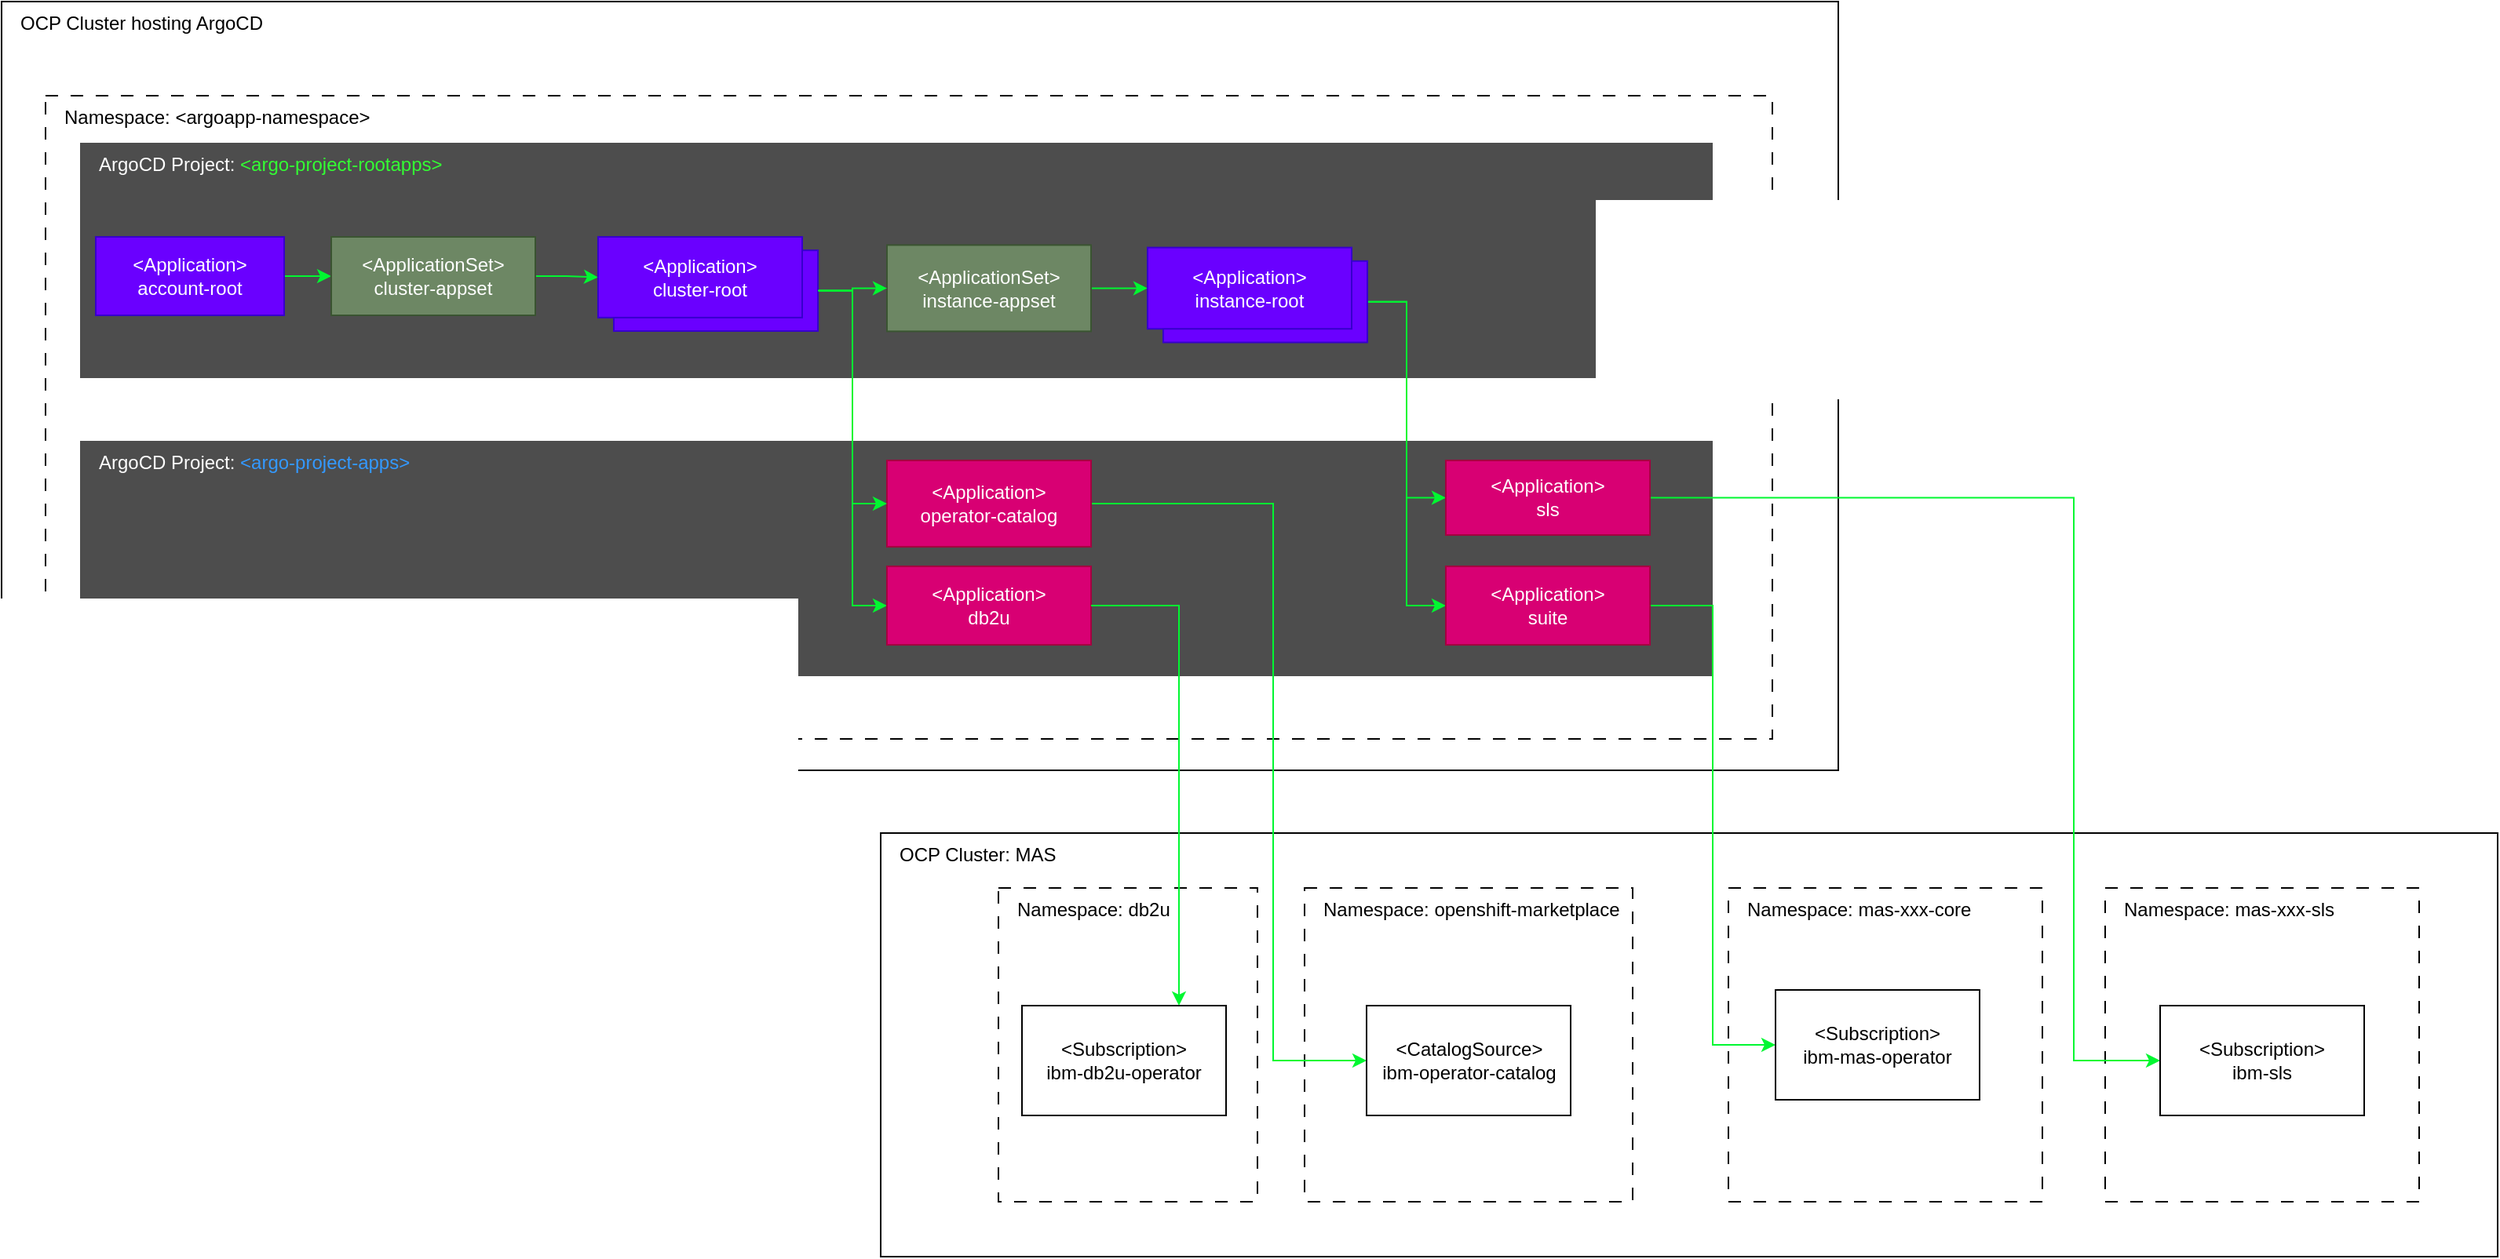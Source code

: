 <mxfile>
    <diagram id="FPNUS5MQhK2XkHr9uts5" name="Page-1">
        <mxGraphModel dx="1762" dy="1378" grid="0" gridSize="10" guides="0" tooltips="1" connect="1" arrows="1" fold="1" page="0" pageScale="1" pageWidth="827" pageHeight="1169" math="0" shadow="0">
            <root>
                <mxCell id="0"/>
                <mxCell id="1" parent="0"/>
                <mxCell id="36" value="&amp;nbsp; &amp;nbsp;OCP Cluster hosting ArgoCD" style="rounded=0;whiteSpace=wrap;html=1;verticalAlign=top;align=left;fillColor=default;" parent="1" vertex="1">
                    <mxGeometry x="120" y="-40" width="1170" height="490" as="geometry"/>
                </mxCell>
                <mxCell id="37" value="&amp;nbsp; &amp;nbsp;Namespace: &amp;lt;argoapp-namespace&amp;gt;" style="rounded=0;whiteSpace=wrap;html=1;dashed=1;dashPattern=8 8;verticalAlign=top;align=left;fillColor=none;" parent="1" vertex="1">
                    <mxGeometry x="148" y="20" width="1100" height="410" as="geometry"/>
                </mxCell>
                <mxCell id="33" value="&amp;nbsp; &amp;nbsp;OCP Cluster: MAS" style="rounded=0;whiteSpace=wrap;html=1;align=left;verticalAlign=top;fillColor=default;" parent="1" vertex="1">
                    <mxGeometry x="680" y="490" width="1030" height="270" as="geometry"/>
                </mxCell>
                <mxCell id="34" value="&amp;nbsp; &amp;nbsp;Namespace: openshift-marketplace" style="rounded=0;whiteSpace=wrap;html=1;dashed=1;dashPattern=8 8;verticalAlign=top;align=left;fillColor=none;" parent="1" vertex="1">
                    <mxGeometry x="950" y="525" width="209" height="200" as="geometry"/>
                </mxCell>
                <mxCell id="35" value="&amp;nbsp; &amp;nbsp;Namespace: mas-xxx-sls" style="rounded=0;whiteSpace=wrap;html=1;dashed=1;dashPattern=8 8;verticalAlign=top;align=left;fillColor=none;" parent="1" vertex="1">
                    <mxGeometry x="1460" y="525" width="200" height="200" as="geometry"/>
                </mxCell>
                <mxCell id="56" value="&amp;nbsp; &amp;nbsp;ArgoCD Project: &lt;font color=&quot;#33ff33&quot;&gt;&amp;lt;argo-project-rootapps&amp;gt;&lt;/font&gt;" style="rounded=0;whiteSpace=wrap;html=1;fillColor=#4D4D4D;strokeColor=none;fontColor=#ffffff;align=left;verticalAlign=top;dashed=1;dashPattern=8 8;" parent="1" vertex="1">
                    <mxGeometry x="170" y="50" width="1040" height="150" as="geometry"/>
                </mxCell>
                <mxCell id="38" value="&amp;nbsp; &amp;nbsp;Namespace: mas-xxx-core" style="rounded=0;whiteSpace=wrap;html=1;dashed=1;dashPattern=8 8;verticalAlign=top;align=left;fillColor=none;" parent="1" vertex="1">
                    <mxGeometry x="1220" y="525" width="200" height="200" as="geometry"/>
                </mxCell>
                <mxCell id="57" value="&amp;nbsp; &amp;nbsp;ArgoCD Project: &lt;font color=&quot;#3399ff&quot;&gt;&amp;lt;argo-project-apps&amp;gt;&lt;/font&gt;" style="rounded=0;whiteSpace=wrap;html=1;dashed=1;dashPattern=8 8;fillColor=#4D4D4D;strokeColor=none;fontColor=#ffffff;align=left;verticalAlign=top;" parent="1" vertex="1">
                    <mxGeometry x="170" y="240" width="1040" height="150" as="geometry"/>
                </mxCell>
                <mxCell id="50" style="edgeStyle=elbowEdgeStyle;rounded=0;html=1;exitX=1;exitY=0.5;exitDx=0;exitDy=0;strokeColor=#00F731;" parent="1" source="23" target="28" edge="1">
                    <mxGeometry relative="1" as="geometry"/>
                </mxCell>
                <mxCell id="59" style="edgeStyle=elbowEdgeStyle;rounded=0;html=1;exitX=1;exitY=0.5;exitDx=0;exitDy=0;strokeColor=#00F731;" parent="1" source="6" target="65" edge="1">
                    <mxGeometry relative="1" as="geometry">
                        <Array as="points">
                            <mxPoint x="930" y="490"/>
                            <mxPoint x="940" y="470"/>
                            <mxPoint x="950" y="470"/>
                        </Array>
                    </mxGeometry>
                </mxCell>
                <mxCell id="6" value="&amp;lt;Application&amp;gt;&lt;br&gt;operator-catalog" style="rounded=0;whiteSpace=wrap;html=1;fillColor=#d80073;strokeColor=#A50040;fontColor=#ffffff;" parent="1" vertex="1">
                    <mxGeometry x="684" y="252.5" width="130" height="55" as="geometry"/>
                </mxCell>
                <mxCell id="55" style="edgeStyle=elbowEdgeStyle;rounded=0;html=1;exitX=1;exitY=0.5;exitDx=0;exitDy=0;strokeColor=#00F731;" parent="1" source="9" target="12" edge="1">
                    <mxGeometry relative="1" as="geometry"/>
                </mxCell>
                <mxCell id="28" value="&amp;lt;Application&amp;gt;&lt;br&gt;db2u" style="rounded=0;whiteSpace=wrap;html=1;fillColor=#d80073;strokeColor=#A50040;fontColor=#ffffff;" parent="1" vertex="1">
                    <mxGeometry x="684" y="320" width="130" height="50" as="geometry"/>
                </mxCell>
                <mxCell id="69" style="edgeStyle=elbowEdgeStyle;shape=connector;rounded=0;html=1;labelBackgroundColor=default;strokeColor=#00F731;fontFamily=Helvetica;fontSize=11;fontColor=#3399FF;endArrow=classic;" parent="1" source="12" target="66" edge="1">
                    <mxGeometry relative="1" as="geometry"/>
                </mxCell>
                <mxCell id="12" value="&amp;lt;Application&amp;gt;&lt;br&gt;suite" style="rounded=0;whiteSpace=wrap;html=1;fillColor=#d80073;strokeColor=#A50040;fontColor=#ffffff;" parent="1" vertex="1">
                    <mxGeometry x="1040" y="320" width="130" height="50" as="geometry"/>
                </mxCell>
                <mxCell id="47" style="edgeStyle=none;html=1;fillColor=#e3c800;strokeColor=#00F731;" parent="1" source="2" target="3" edge="1">
                    <mxGeometry relative="1" as="geometry"/>
                </mxCell>
                <mxCell id="2" value="&amp;lt;Application&amp;gt;&lt;br&gt;account-root" style="rounded=0;whiteSpace=wrap;html=1;fillColor=#6a00ff;strokeColor=#3700CC;fontColor=#ffffff;align=center;" parent="1" vertex="1">
                    <mxGeometry x="180" y="110" width="120" height="50" as="geometry"/>
                </mxCell>
                <mxCell id="49" style="edgeStyle=elbowEdgeStyle;html=1;rounded=0;exitX=1;exitY=0.5;exitDx=0;exitDy=0;strokeColor=#00F731;" parent="1" source="23" target="6" edge="1">
                    <mxGeometry relative="1" as="geometry"/>
                </mxCell>
                <mxCell id="51" style="edgeStyle=elbowEdgeStyle;rounded=0;html=1;strokeColor=#00F731;" parent="1" source="3" target="24" edge="1">
                    <mxGeometry relative="1" as="geometry"/>
                </mxCell>
                <mxCell id="3" value="&amp;lt;ApplicationSet&amp;gt;&lt;br&gt;cluster-appset" style="rounded=0;whiteSpace=wrap;html=1;fillColor=#6d8764;strokeColor=#3A5431;fontColor=#ffffff;" parent="1" vertex="1">
                    <mxGeometry x="330" y="110" width="130" height="50" as="geometry"/>
                </mxCell>
                <mxCell id="53" style="edgeStyle=elbowEdgeStyle;rounded=0;html=1;strokeColor=#00F731;" parent="1" source="8" target="10" edge="1">
                    <mxGeometry relative="1" as="geometry"/>
                </mxCell>
                <mxCell id="54" style="edgeStyle=elbowEdgeStyle;rounded=0;html=1;exitX=1;exitY=0.5;exitDx=0;exitDy=0;strokeColor=#00F731;" parent="1" source="9" target="11" edge="1">
                    <mxGeometry relative="1" as="geometry"/>
                </mxCell>
                <mxCell id="8" value="&amp;lt;ApplicationSet&amp;gt;&lt;br&gt;instance-appset" style="rounded=0;whiteSpace=wrap;html=1;fillColor=#6d8764;strokeColor=#3A5431;fontColor=#ffffff;" parent="1" vertex="1">
                    <mxGeometry x="684" y="115.2" width="130" height="55" as="geometry"/>
                </mxCell>
                <mxCell id="70" style="edgeStyle=elbowEdgeStyle;shape=connector;rounded=0;html=1;labelBackgroundColor=default;strokeColor=#00F731;fontFamily=Helvetica;fontSize=11;fontColor=#3399FF;endArrow=classic;" parent="1" source="11" target="67" edge="1">
                    <mxGeometry relative="1" as="geometry">
                        <Array as="points">
                            <mxPoint x="1440" y="470"/>
                        </Array>
                    </mxGeometry>
                </mxCell>
                <mxCell id="11" value="&amp;lt;Application&amp;gt;&lt;br&gt;sls" style="rounded=0;whiteSpace=wrap;html=1;fillColor=#d80073;strokeColor=#A50040;fontColor=#ffffff;" parent="1" vertex="1">
                    <mxGeometry x="1040" y="252.5" width="130" height="47.5" as="geometry"/>
                </mxCell>
                <mxCell id="21" value="" style="group" parent="1" vertex="1" connectable="0">
                    <mxGeometry x="850" y="116.79" width="210" height="95" as="geometry"/>
                </mxCell>
                <mxCell id="9" value="cluster-root" style="rounded=0;whiteSpace=wrap;html=1;fillColor=#6a00ff;fontColor=#ffffff;strokeColor=#3700CC;" parent="21" vertex="1">
                    <mxGeometry x="10" y="8.636" width="130" height="51.818" as="geometry"/>
                </mxCell>
                <mxCell id="10" value="&amp;lt;Application&amp;gt;&lt;br&gt;instance-root" style="rounded=0;whiteSpace=wrap;html=1;fillColor=#6a00ff;fontColor=#ffffff;strokeColor=#3700CC;" parent="21" vertex="1">
                    <mxGeometry width="130" height="51.818" as="geometry"/>
                </mxCell>
                <mxCell id="22" value="" style="group" parent="1" vertex="1" connectable="0">
                    <mxGeometry x="500" y="110" width="140" height="60" as="geometry"/>
                </mxCell>
                <mxCell id="23" value="cluster-root" style="rounded=0;whiteSpace=wrap;html=1;fillColor=#6a00ff;fontColor=#ffffff;strokeColor=#3700CC;" parent="22" vertex="1">
                    <mxGeometry x="10" y="8.571" width="130" height="51.429" as="geometry"/>
                </mxCell>
                <mxCell id="24" value="&amp;lt;Application&amp;gt;&lt;br&gt;cluster-root" style="rounded=0;whiteSpace=wrap;html=1;fillColor=#6a00ff;fontColor=#ffffff;strokeColor=#3700CC;" parent="22" vertex="1">
                    <mxGeometry width="130" height="51.429" as="geometry"/>
                </mxCell>
                <mxCell id="52" style="edgeStyle=elbowEdgeStyle;rounded=0;html=1;strokeColor=#00F731;" parent="1" source="23" target="8" edge="1">
                    <mxGeometry relative="1" as="geometry"/>
                </mxCell>
                <mxCell id="58" value="&amp;nbsp; &amp;nbsp;Namespace: db2u" style="rounded=0;whiteSpace=wrap;html=1;dashed=1;dashPattern=8 8;verticalAlign=top;align=left;fillColor=none;" parent="1" vertex="1">
                    <mxGeometry x="755" y="525" width="165" height="200" as="geometry"/>
                </mxCell>
                <mxCell id="63" value="&amp;lt;Subscription&amp;gt;&lt;br&gt;ibm-db2u-operator" style="rounded=0;whiteSpace=wrap;html=1;" parent="1" vertex="1">
                    <mxGeometry x="770" y="600" width="130" height="70" as="geometry"/>
                </mxCell>
                <mxCell id="64" style="edgeStyle=elbowEdgeStyle;shape=connector;rounded=0;html=1;labelBackgroundColor=default;strokeColor=#00F731;fontFamily=Helvetica;fontSize=11;fontColor=default;endArrow=classic;" parent="1" source="28" target="63" edge="1">
                    <mxGeometry relative="1" as="geometry">
                        <Array as="points">
                            <mxPoint x="870" y="470"/>
                            <mxPoint x="840" y="485"/>
                        </Array>
                    </mxGeometry>
                </mxCell>
                <mxCell id="65" value="&amp;lt;CatalogSource&amp;gt;&lt;br&gt;ibm-operator-catalog" style="rounded=0;whiteSpace=wrap;html=1;" parent="1" vertex="1">
                    <mxGeometry x="989.5" y="600" width="130" height="70" as="geometry"/>
                </mxCell>
                <mxCell id="66" value="&amp;lt;Subscription&amp;gt;&lt;br&gt;ibm-mas-operator" style="rounded=0;whiteSpace=wrap;html=1;" parent="1" vertex="1">
                    <mxGeometry x="1250" y="590" width="130" height="70" as="geometry"/>
                </mxCell>
                <mxCell id="67" value="&amp;lt;Subscription&amp;gt;&lt;br&gt;ibm-sls" style="rounded=0;whiteSpace=wrap;html=1;" parent="1" vertex="1">
                    <mxGeometry x="1495" y="600" width="130" height="70" as="geometry"/>
                </mxCell>
            </root>
        </mxGraphModel>
    </diagram>
</mxfile>